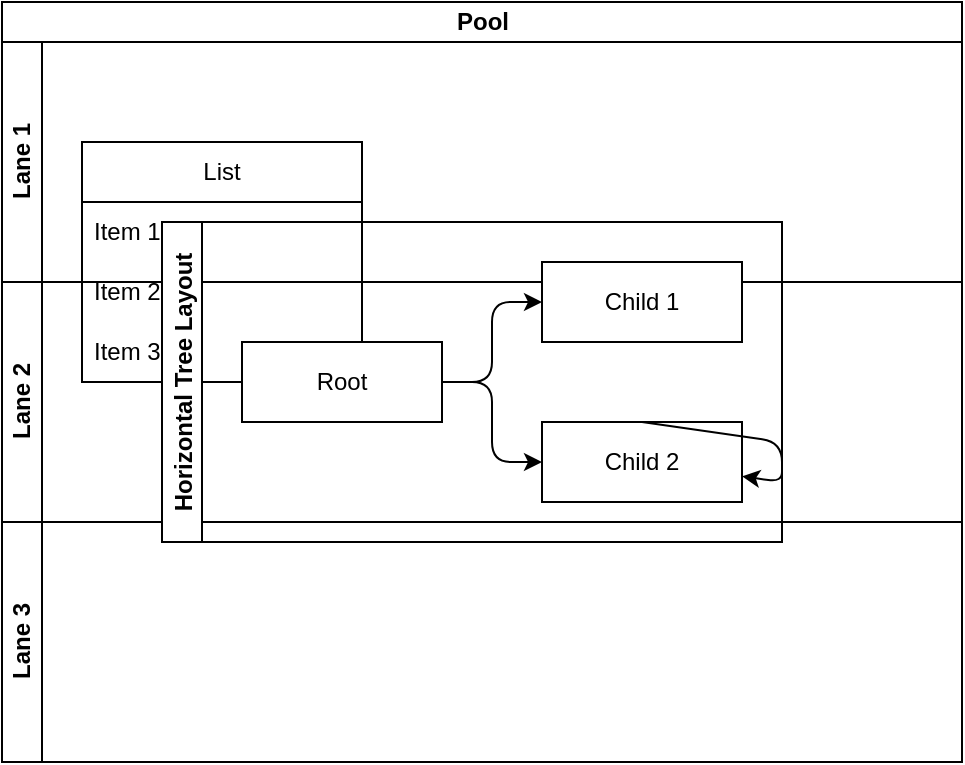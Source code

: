 <mxfile>
    <diagram id="LBX2IDt5EkTcYMmDqBQg" name="Page-1">
        <mxGraphModel dx="578" dy="464" grid="1" gridSize="10" guides="1" tooltips="1" connect="1" arrows="1" fold="1" page="1" pageScale="1" pageWidth="850" pageHeight="1100" math="0" shadow="0">
            <root>
                <mxCell id="0"/>
                <mxCell id="1" parent="0"/>
                <mxCell id="2" value="List" style="swimlane;fontStyle=0;childLayout=stackLayout;horizontal=1;startSize=30;horizontalStack=0;resizeParent=1;resizeParentMax=0;resizeLast=0;collapsible=1;marginBottom=0;whiteSpace=wrap;html=1;" parent="1" vertex="1">
                    <mxGeometry x="100" y="120" width="140" height="120" as="geometry"/>
                </mxCell>
                <mxCell id="3" value="Item 1" style="text;strokeColor=none;fillColor=none;align=left;verticalAlign=middle;spacingLeft=4;spacingRight=4;overflow=hidden;points=[[0,0.5],[1,0.5]];portConstraint=eastwest;rotatable=0;whiteSpace=wrap;html=1;" parent="2" vertex="1">
                    <mxGeometry y="30" width="140" height="30" as="geometry"/>
                </mxCell>
                <mxCell id="4" value="Item 2" style="text;strokeColor=none;fillColor=none;align=left;verticalAlign=middle;spacingLeft=4;spacingRight=4;overflow=hidden;points=[[0,0.5],[1,0.5]];portConstraint=eastwest;rotatable=0;whiteSpace=wrap;html=1;" parent="2" vertex="1">
                    <mxGeometry y="60" width="140" height="30" as="geometry"/>
                </mxCell>
                <mxCell id="5" value="Item 3" style="text;strokeColor=none;fillColor=none;align=left;verticalAlign=middle;spacingLeft=4;spacingRight=4;overflow=hidden;points=[[0,0.5],[1,0.5]];portConstraint=eastwest;rotatable=0;whiteSpace=wrap;html=1;" parent="2" vertex="1">
                    <mxGeometry y="90" width="140" height="30" as="geometry"/>
                </mxCell>
                <mxCell id="6" value="Pool" style="swimlane;childLayout=stackLayout;resizeParent=1;resizeParentMax=0;horizontal=1;startSize=20;horizontalStack=0;html=1;" vertex="1" parent="1">
                    <mxGeometry x="60" y="50" width="480" height="380" as="geometry"/>
                </mxCell>
                <mxCell id="7" value="Lane 1" style="swimlane;startSize=20;horizontal=0;html=1;" vertex="1" parent="6">
                    <mxGeometry y="20" width="480" height="120" as="geometry"/>
                </mxCell>
                <mxCell id="8" value="Lane 2" style="swimlane;startSize=20;horizontal=0;html=1;" vertex="1" parent="6">
                    <mxGeometry y="140" width="480" height="120" as="geometry"/>
                </mxCell>
                <mxCell id="9" value="Lane 3" style="swimlane;startSize=20;horizontal=0;html=1;" vertex="1" parent="6">
                    <mxGeometry y="260" width="480" height="120" as="geometry"/>
                </mxCell>
                <mxCell id="10" value="Horizontal Tree Layout" style="swimlane;startSize=20;horizontal=0;childLayout=treeLayout;horizontalTree=1;resizable=0;containerType=tree;fontSize=12;" vertex="1" parent="1">
                    <mxGeometry x="140" y="160" width="310" height="160" as="geometry"/>
                </mxCell>
                <mxCell id="11" value="Root" style="whiteSpace=wrap;html=1;" vertex="1" parent="10">
                    <mxGeometry x="40" y="60" width="100" height="40" as="geometry"/>
                </mxCell>
                <mxCell id="12" value="Child 1" style="whiteSpace=wrap;html=1;" vertex="1" parent="10">
                    <mxGeometry x="190" y="20" width="100" height="40" as="geometry"/>
                </mxCell>
                <mxCell id="13" value="" style="edgeStyle=elbowEdgeStyle;elbow=vertical;html=1;rounded=1;curved=0;sourcePerimeterSpacing=0;targetPerimeterSpacing=0;startSize=6;endSize=6;" edge="1" parent="10" source="11" target="12">
                    <mxGeometry relative="1" as="geometry"/>
                </mxCell>
                <mxCell id="14" value="Child 2" style="whiteSpace=wrap;html=1;" vertex="1" parent="10">
                    <mxGeometry x="190" y="100" width="100" height="40" as="geometry"/>
                </mxCell>
                <mxCell id="15" value="" style="edgeStyle=elbowEdgeStyle;elbow=vertical;html=1;rounded=1;curved=0;sourcePerimeterSpacing=0;targetPerimeterSpacing=0;startSize=6;endSize=6;" edge="1" parent="10" source="11" target="14">
                    <mxGeometry relative="1" as="geometry"/>
                </mxCell>
                <mxCell id="16" style="edgeStyle=none;html=1;exitX=0.5;exitY=0;exitDx=0;exitDy=0;" edge="1" parent="10" source="14" target="14">
                    <mxGeometry relative="1" as="geometry"/>
                </mxCell>
            </root>
        </mxGraphModel>
    </diagram>
</mxfile>